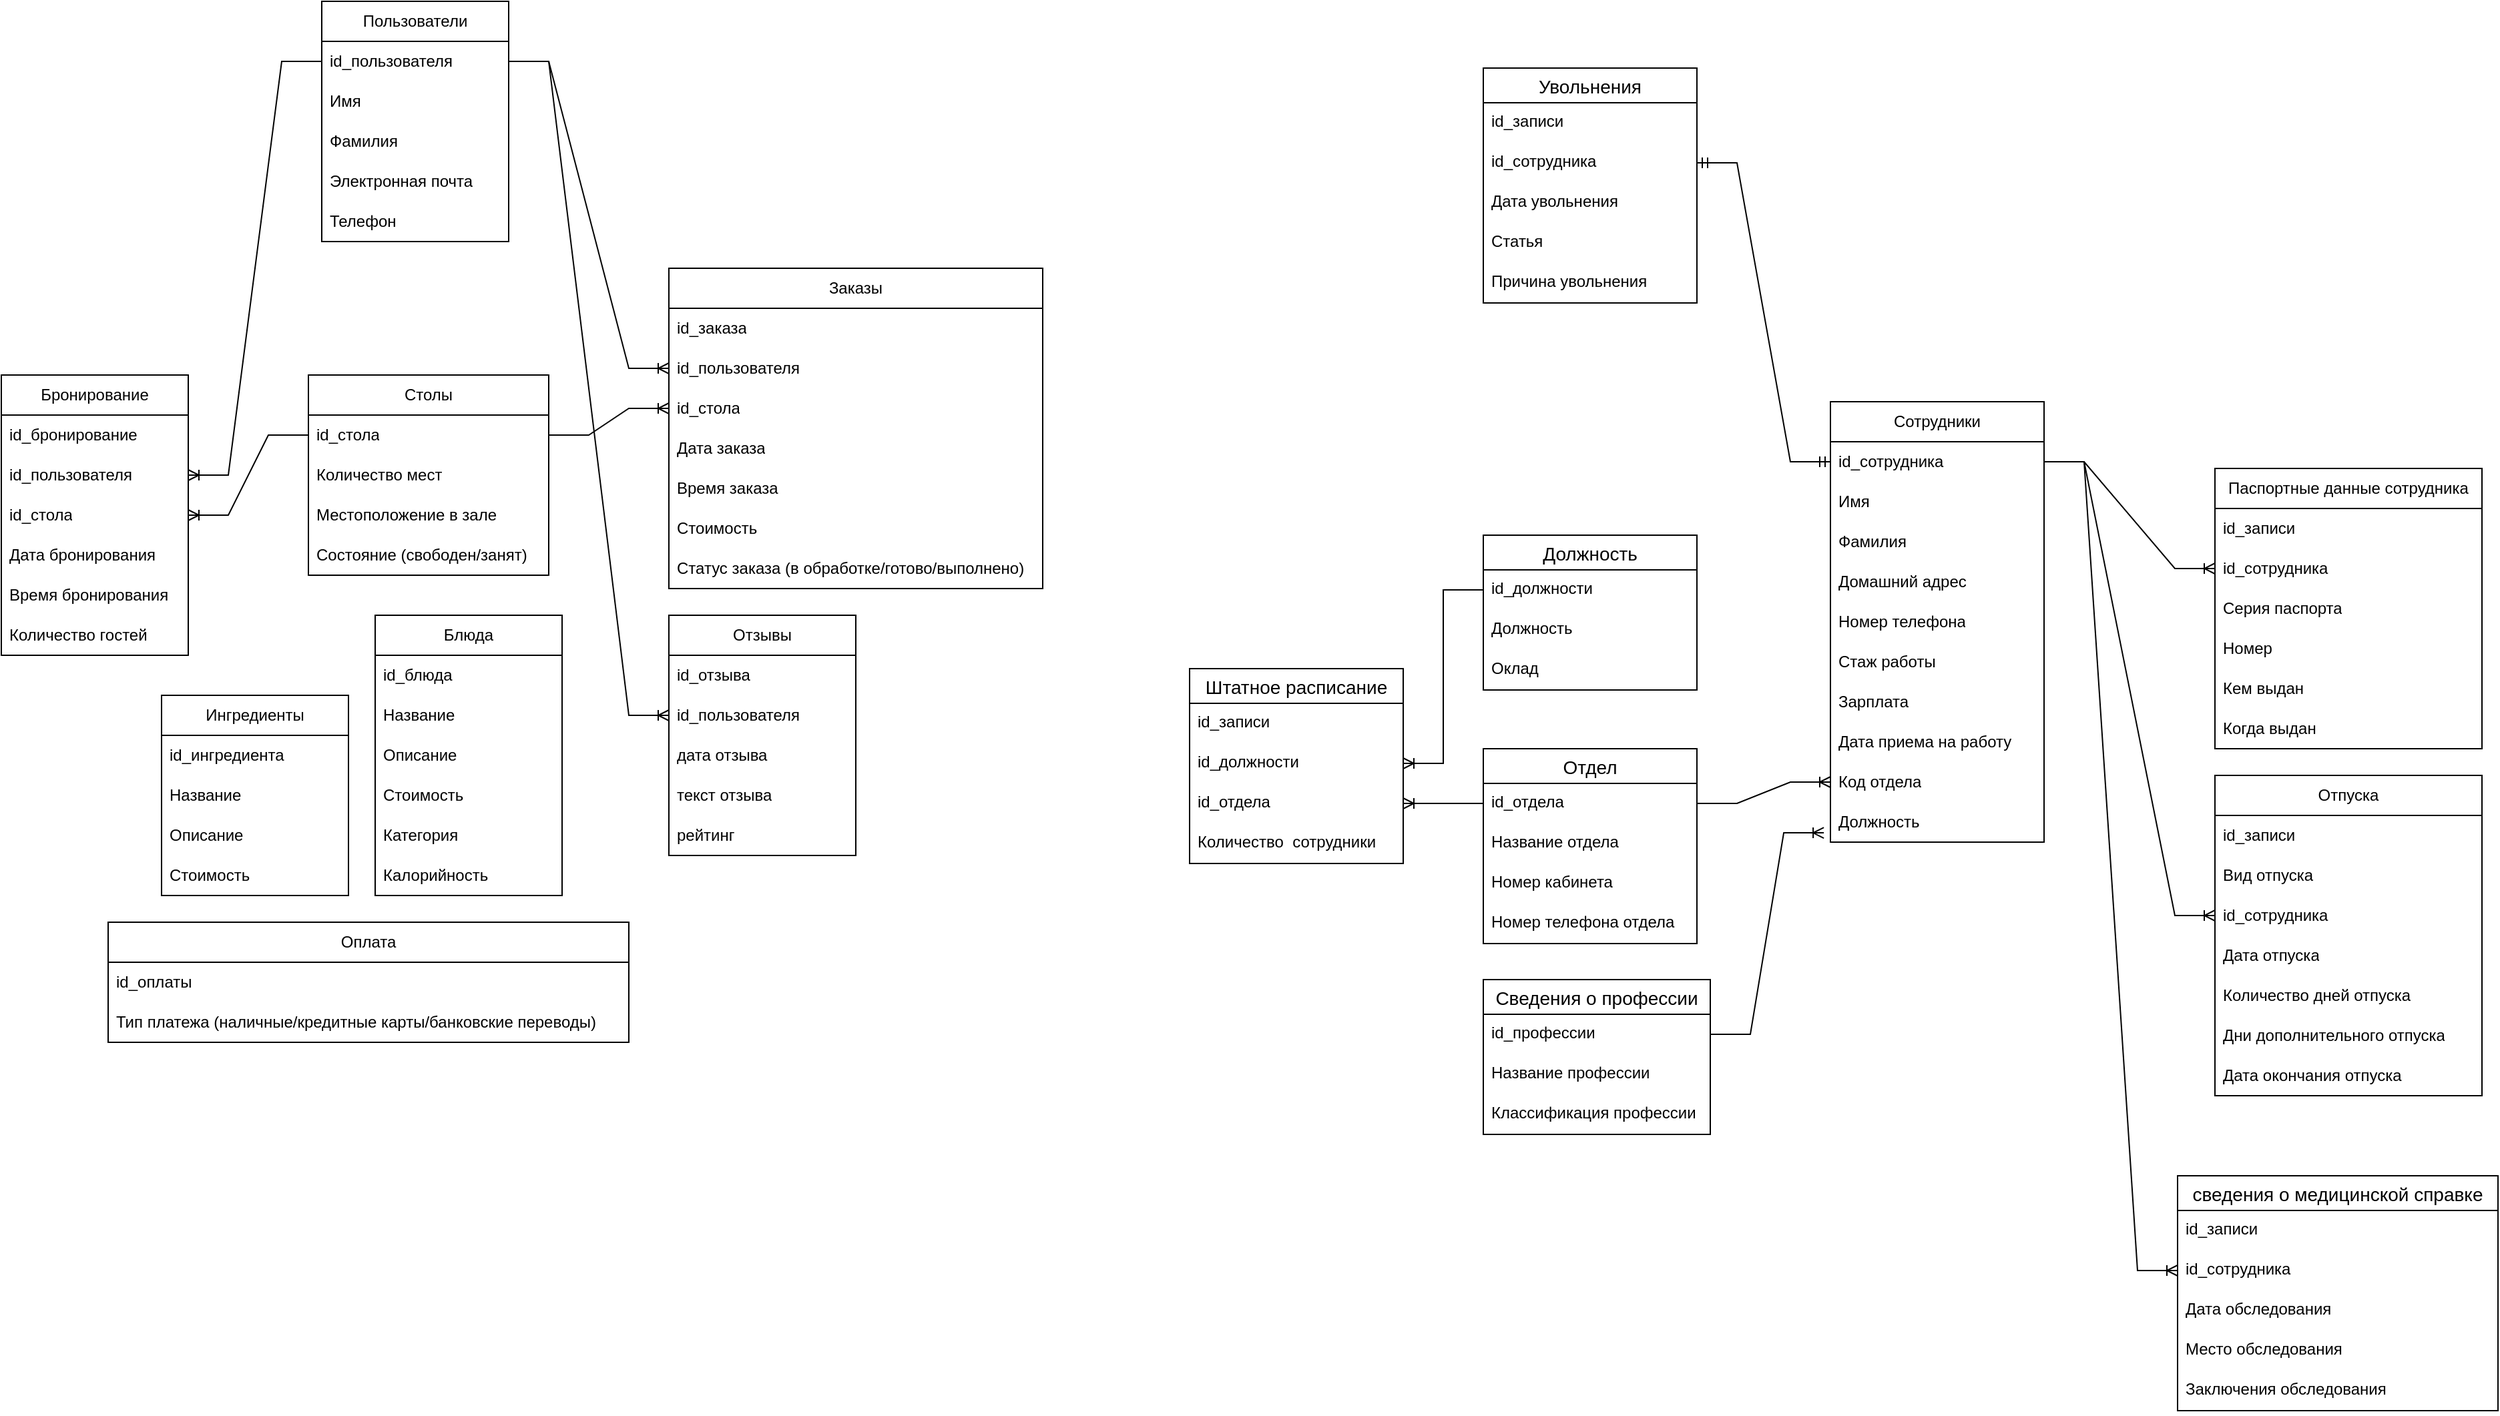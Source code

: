 <mxfile version="20.8.22" type="device"><diagram id="zOrpownJMCvWUJq4Avq1" name="Страница 1"><mxGraphModel dx="2468" dy="1592" grid="1" gridSize="10" guides="1" tooltips="1" connect="1" arrows="1" fold="1" page="0" pageScale="1" pageWidth="827" pageHeight="1169" background="none" math="0" shadow="0"><root><mxCell id="0"/><mxCell id="1" parent="0"/><mxCell id="pLrGL0xc58XiYbHa22ST-1" value="Пользователи" style="swimlane;fontStyle=0;childLayout=stackLayout;horizontal=1;startSize=30;horizontalStack=0;resizeParent=1;resizeParentMax=0;resizeLast=0;collapsible=1;marginBottom=0;whiteSpace=wrap;html=1;" parent="1" vertex="1"><mxGeometry x="660" y="310" width="140" height="180" as="geometry"/></mxCell><mxCell id="pLrGL0xc58XiYbHa22ST-2" value="id_пользователя" style="text;align=left;verticalAlign=middle;spacingLeft=4;spacingRight=4;overflow=hidden;points=[[0,0.5],[1,0.5]];portConstraint=eastwest;rotatable=0;whiteSpace=wrap;html=1;" parent="pLrGL0xc58XiYbHa22ST-1" vertex="1"><mxGeometry y="30" width="140" height="30" as="geometry"/></mxCell><mxCell id="pLrGL0xc58XiYbHa22ST-3" value="Имя" style="text;align=left;verticalAlign=middle;spacingLeft=4;spacingRight=4;overflow=hidden;points=[[0,0.5],[1,0.5]];portConstraint=eastwest;rotatable=0;whiteSpace=wrap;html=1;" parent="pLrGL0xc58XiYbHa22ST-1" vertex="1"><mxGeometry y="60" width="140" height="30" as="geometry"/></mxCell><mxCell id="pLrGL0xc58XiYbHa22ST-4" value="Фамилия" style="text;align=left;verticalAlign=middle;spacingLeft=4;spacingRight=4;overflow=hidden;points=[[0,0.5],[1,0.5]];portConstraint=eastwest;rotatable=0;whiteSpace=wrap;html=1;" parent="pLrGL0xc58XiYbHa22ST-1" vertex="1"><mxGeometry y="90" width="140" height="30" as="geometry"/></mxCell><mxCell id="pLrGL0xc58XiYbHa22ST-5" value="Электронная почта " style="text;align=left;verticalAlign=middle;spacingLeft=4;spacingRight=4;overflow=hidden;points=[[0,0.5],[1,0.5]];portConstraint=eastwest;rotatable=0;whiteSpace=wrap;html=1;" parent="pLrGL0xc58XiYbHa22ST-1" vertex="1"><mxGeometry y="120" width="140" height="30" as="geometry"/></mxCell><mxCell id="pLrGL0xc58XiYbHa22ST-6" value="Телефон" style="text;align=left;verticalAlign=middle;spacingLeft=4;spacingRight=4;overflow=hidden;points=[[0,0.5],[1,0.5]];portConstraint=eastwest;rotatable=0;whiteSpace=wrap;html=1;" parent="pLrGL0xc58XiYbHa22ST-1" vertex="1"><mxGeometry y="150" width="140" height="30" as="geometry"/></mxCell><mxCell id="pLrGL0xc58XiYbHa22ST-7" value="Сотрудники" style="swimlane;fontStyle=0;childLayout=stackLayout;horizontal=1;startSize=30;horizontalStack=0;resizeParent=1;resizeParentMax=0;resizeLast=0;collapsible=1;marginBottom=0;whiteSpace=wrap;html=1;" parent="1" vertex="1"><mxGeometry x="1790" y="610" width="160" height="330" as="geometry"/></mxCell><mxCell id="pLrGL0xc58XiYbHa22ST-8" value="id_сотрудника" style="text;align=left;verticalAlign=middle;spacingLeft=4;spacingRight=4;overflow=hidden;points=[[0,0.5],[1,0.5]];portConstraint=eastwest;rotatable=0;whiteSpace=wrap;html=1;" parent="pLrGL0xc58XiYbHa22ST-7" vertex="1"><mxGeometry y="30" width="160" height="30" as="geometry"/></mxCell><mxCell id="pLrGL0xc58XiYbHa22ST-9" value="Имя" style="text;align=left;verticalAlign=middle;spacingLeft=4;spacingRight=4;overflow=hidden;points=[[0,0.5],[1,0.5]];portConstraint=eastwest;rotatable=0;whiteSpace=wrap;html=1;" parent="pLrGL0xc58XiYbHa22ST-7" vertex="1"><mxGeometry y="60" width="160" height="30" as="geometry"/></mxCell><mxCell id="pLrGL0xc58XiYbHa22ST-10" value="Фамилия" style="text;align=left;verticalAlign=middle;spacingLeft=4;spacingRight=4;overflow=hidden;points=[[0,0.5],[1,0.5]];portConstraint=eastwest;rotatable=0;whiteSpace=wrap;html=1;" parent="pLrGL0xc58XiYbHa22ST-7" vertex="1"><mxGeometry y="90" width="160" height="30" as="geometry"/></mxCell><mxCell id="RIHEAV-FnA8URABhpawF-6" value="Домашний адрес" style="text;align=left;verticalAlign=middle;spacingLeft=4;spacingRight=4;overflow=hidden;points=[[0,0.5],[1,0.5]];portConstraint=eastwest;rotatable=0;whiteSpace=wrap;html=1;" vertex="1" parent="pLrGL0xc58XiYbHa22ST-7"><mxGeometry y="120" width="160" height="30" as="geometry"/></mxCell><mxCell id="RIHEAV-FnA8URABhpawF-7" value="Номер телефона" style="text;align=left;verticalAlign=middle;spacingLeft=4;spacingRight=4;overflow=hidden;points=[[0,0.5],[1,0.5]];portConstraint=eastwest;rotatable=0;whiteSpace=wrap;html=1;" vertex="1" parent="pLrGL0xc58XiYbHa22ST-7"><mxGeometry y="150" width="160" height="30" as="geometry"/></mxCell><mxCell id="RIHEAV-FnA8URABhpawF-8" value="Стаж работы" style="text;align=left;verticalAlign=middle;spacingLeft=4;spacingRight=4;overflow=hidden;points=[[0,0.5],[1,0.5]];portConstraint=eastwest;rotatable=0;whiteSpace=wrap;html=1;" vertex="1" parent="pLrGL0xc58XiYbHa22ST-7"><mxGeometry y="180" width="160" height="30" as="geometry"/></mxCell><mxCell id="pLrGL0xc58XiYbHa22ST-12" value="Зарплата" style="text;align=left;verticalAlign=middle;spacingLeft=4;spacingRight=4;overflow=hidden;points=[[0,0.5],[1,0.5]];portConstraint=eastwest;rotatable=0;whiteSpace=wrap;html=1;" parent="pLrGL0xc58XiYbHa22ST-7" vertex="1"><mxGeometry y="210" width="160" height="30" as="geometry"/></mxCell><mxCell id="pLrGL0xc58XiYbHa22ST-13" value="Дата приема на работу" style="text;align=left;verticalAlign=middle;spacingLeft=4;spacingRight=4;overflow=hidden;points=[[0,0.5],[1,0.5]];portConstraint=eastwest;rotatable=0;whiteSpace=wrap;html=1;" parent="pLrGL0xc58XiYbHa22ST-7" vertex="1"><mxGeometry y="240" width="160" height="30" as="geometry"/></mxCell><mxCell id="RIHEAV-FnA8URABhpawF-9" value="Код отдела" style="text;align=left;verticalAlign=middle;spacingLeft=4;spacingRight=4;overflow=hidden;points=[[0,0.5],[1,0.5]];portConstraint=eastwest;rotatable=0;whiteSpace=wrap;html=1;" vertex="1" parent="pLrGL0xc58XiYbHa22ST-7"><mxGeometry y="270" width="160" height="30" as="geometry"/></mxCell><mxCell id="pLrGL0xc58XiYbHa22ST-11" value="Должность" style="text;align=left;verticalAlign=middle;spacingLeft=4;spacingRight=4;overflow=hidden;points=[[0,0.5],[1,0.5]];portConstraint=eastwest;rotatable=0;whiteSpace=wrap;html=1;" parent="pLrGL0xc58XiYbHa22ST-7" vertex="1"><mxGeometry y="300" width="160" height="30" as="geometry"/></mxCell><mxCell id="pLrGL0xc58XiYbHa22ST-14" value="Столы" style="swimlane;fontStyle=0;childLayout=stackLayout;horizontal=1;startSize=30;horizontalStack=0;resizeParent=1;resizeParentMax=0;resizeLast=0;collapsible=1;marginBottom=0;whiteSpace=wrap;html=1;" parent="1" vertex="1"><mxGeometry x="650" y="590" width="180" height="150" as="geometry"/></mxCell><mxCell id="pLrGL0xc58XiYbHa22ST-15" value="id_стола" style="text;align=left;verticalAlign=middle;spacingLeft=4;spacingRight=4;overflow=hidden;points=[[0,0.5],[1,0.5]];portConstraint=eastwest;rotatable=0;whiteSpace=wrap;html=1;" parent="pLrGL0xc58XiYbHa22ST-14" vertex="1"><mxGeometry y="30" width="180" height="30" as="geometry"/></mxCell><mxCell id="pLrGL0xc58XiYbHa22ST-16" value="Количество мест" style="text;align=left;verticalAlign=middle;spacingLeft=4;spacingRight=4;overflow=hidden;points=[[0,0.5],[1,0.5]];portConstraint=eastwest;rotatable=0;whiteSpace=wrap;html=1;" parent="pLrGL0xc58XiYbHa22ST-14" vertex="1"><mxGeometry y="60" width="180" height="30" as="geometry"/></mxCell><mxCell id="pLrGL0xc58XiYbHa22ST-17" value="Местоположение в зале" style="text;align=left;verticalAlign=middle;spacingLeft=4;spacingRight=4;overflow=hidden;points=[[0,0.5],[1,0.5]];portConstraint=eastwest;rotatable=0;whiteSpace=wrap;html=1;" parent="pLrGL0xc58XiYbHa22ST-14" vertex="1"><mxGeometry y="90" width="180" height="30" as="geometry"/></mxCell><mxCell id="pLrGL0xc58XiYbHa22ST-18" value="Состояние (свободен/занят)" style="text;align=left;verticalAlign=middle;spacingLeft=4;spacingRight=4;overflow=hidden;points=[[0,0.5],[1,0.5]];portConstraint=eastwest;rotatable=0;whiteSpace=wrap;html=1;" parent="pLrGL0xc58XiYbHa22ST-14" vertex="1"><mxGeometry y="120" width="180" height="30" as="geometry"/></mxCell><mxCell id="pLrGL0xc58XiYbHa22ST-19" value="Заказы" style="swimlane;fontStyle=0;childLayout=stackLayout;horizontal=1;startSize=30;horizontalStack=0;resizeParent=1;resizeParentMax=0;resizeLast=0;collapsible=1;marginBottom=0;whiteSpace=wrap;html=1;" parent="1" vertex="1"><mxGeometry x="920" y="510" width="280" height="240" as="geometry"/></mxCell><mxCell id="pLrGL0xc58XiYbHa22ST-20" value="id_заказа" style="text;align=left;verticalAlign=middle;spacingLeft=4;spacingRight=4;overflow=hidden;points=[[0,0.5],[1,0.5]];portConstraint=eastwest;rotatable=0;whiteSpace=wrap;html=1;" parent="pLrGL0xc58XiYbHa22ST-19" vertex="1"><mxGeometry y="30" width="280" height="30" as="geometry"/></mxCell><mxCell id="pLrGL0xc58XiYbHa22ST-21" value="id_пользователя" style="text;align=left;verticalAlign=middle;spacingLeft=4;spacingRight=4;overflow=hidden;points=[[0,0.5],[1,0.5]];portConstraint=eastwest;rotatable=0;whiteSpace=wrap;html=1;" parent="pLrGL0xc58XiYbHa22ST-19" vertex="1"><mxGeometry y="60" width="280" height="30" as="geometry"/></mxCell><mxCell id="pLrGL0xc58XiYbHa22ST-22" value="id_стола" style="text;align=left;verticalAlign=middle;spacingLeft=4;spacingRight=4;overflow=hidden;points=[[0,0.5],[1,0.5]];portConstraint=eastwest;rotatable=0;whiteSpace=wrap;html=1;" parent="pLrGL0xc58XiYbHa22ST-19" vertex="1"><mxGeometry y="90" width="280" height="30" as="geometry"/></mxCell><mxCell id="pLrGL0xc58XiYbHa22ST-23" value="Дата заказа" style="text;align=left;verticalAlign=middle;spacingLeft=4;spacingRight=4;overflow=hidden;points=[[0,0.5],[1,0.5]];portConstraint=eastwest;rotatable=0;whiteSpace=wrap;html=1;" parent="pLrGL0xc58XiYbHa22ST-19" vertex="1"><mxGeometry y="120" width="280" height="30" as="geometry"/></mxCell><mxCell id="pLrGL0xc58XiYbHa22ST-24" value="Время заказа" style="text;align=left;verticalAlign=middle;spacingLeft=4;spacingRight=4;overflow=hidden;points=[[0,0.5],[1,0.5]];portConstraint=eastwest;rotatable=0;whiteSpace=wrap;html=1;" parent="pLrGL0xc58XiYbHa22ST-19" vertex="1"><mxGeometry y="150" width="280" height="30" as="geometry"/></mxCell><mxCell id="pLrGL0xc58XiYbHa22ST-25" value="Стоимость" style="text;align=left;verticalAlign=middle;spacingLeft=4;spacingRight=4;overflow=hidden;points=[[0,0.5],[1,0.5]];portConstraint=eastwest;rotatable=0;whiteSpace=wrap;html=1;" parent="pLrGL0xc58XiYbHa22ST-19" vertex="1"><mxGeometry y="180" width="280" height="30" as="geometry"/></mxCell><mxCell id="pLrGL0xc58XiYbHa22ST-26" value="Статус заказа (в обработке/готово/выполнено)" style="text;align=left;verticalAlign=middle;spacingLeft=4;spacingRight=4;overflow=hidden;points=[[0,0.5],[1,0.5]];portConstraint=eastwest;rotatable=0;whiteSpace=wrap;html=1;" parent="pLrGL0xc58XiYbHa22ST-19" vertex="1"><mxGeometry y="210" width="280" height="30" as="geometry"/></mxCell><mxCell id="pLrGL0xc58XiYbHa22ST-27" value="Блюда" style="swimlane;fontStyle=0;childLayout=stackLayout;horizontal=1;startSize=30;horizontalStack=0;resizeParent=1;resizeParentMax=0;resizeLast=0;collapsible=1;marginBottom=0;whiteSpace=wrap;html=1;" parent="1" vertex="1"><mxGeometry x="700" y="770" width="140" height="210" as="geometry"/></mxCell><mxCell id="pLrGL0xc58XiYbHa22ST-28" value="id_блюда" style="text;align=left;verticalAlign=middle;spacingLeft=4;spacingRight=4;overflow=hidden;points=[[0,0.5],[1,0.5]];portConstraint=eastwest;rotatable=0;whiteSpace=wrap;html=1;" parent="pLrGL0xc58XiYbHa22ST-27" vertex="1"><mxGeometry y="30" width="140" height="30" as="geometry"/></mxCell><mxCell id="pLrGL0xc58XiYbHa22ST-29" value="Название" style="text;align=left;verticalAlign=middle;spacingLeft=4;spacingRight=4;overflow=hidden;points=[[0,0.5],[1,0.5]];portConstraint=eastwest;rotatable=0;whiteSpace=wrap;html=1;" parent="pLrGL0xc58XiYbHa22ST-27" vertex="1"><mxGeometry y="60" width="140" height="30" as="geometry"/></mxCell><mxCell id="pLrGL0xc58XiYbHa22ST-30" value="Описание" style="text;align=left;verticalAlign=middle;spacingLeft=4;spacingRight=4;overflow=hidden;points=[[0,0.5],[1,0.5]];portConstraint=eastwest;rotatable=0;whiteSpace=wrap;html=1;" parent="pLrGL0xc58XiYbHa22ST-27" vertex="1"><mxGeometry y="90" width="140" height="30" as="geometry"/></mxCell><mxCell id="pLrGL0xc58XiYbHa22ST-31" value="Стоимость" style="text;align=left;verticalAlign=middle;spacingLeft=4;spacingRight=4;overflow=hidden;points=[[0,0.5],[1,0.5]];portConstraint=eastwest;rotatable=0;whiteSpace=wrap;html=1;" parent="pLrGL0xc58XiYbHa22ST-27" vertex="1"><mxGeometry y="120" width="140" height="30" as="geometry"/></mxCell><mxCell id="pLrGL0xc58XiYbHa22ST-32" value="Категория" style="text;align=left;verticalAlign=middle;spacingLeft=4;spacingRight=4;overflow=hidden;points=[[0,0.5],[1,0.5]];portConstraint=eastwest;rotatable=0;whiteSpace=wrap;html=1;" parent="pLrGL0xc58XiYbHa22ST-27" vertex="1"><mxGeometry y="150" width="140" height="30" as="geometry"/></mxCell><mxCell id="pLrGL0xc58XiYbHa22ST-33" value="Калорийность" style="text;align=left;verticalAlign=middle;spacingLeft=4;spacingRight=4;overflow=hidden;points=[[0,0.5],[1,0.5]];portConstraint=eastwest;rotatable=0;whiteSpace=wrap;html=1;" parent="pLrGL0xc58XiYbHa22ST-27" vertex="1"><mxGeometry y="180" width="140" height="30" as="geometry"/></mxCell><mxCell id="pLrGL0xc58XiYbHa22ST-34" value="Ингредиенты" style="swimlane;fontStyle=0;childLayout=stackLayout;horizontal=1;startSize=30;horizontalStack=0;resizeParent=1;resizeParentMax=0;resizeLast=0;collapsible=1;marginBottom=0;whiteSpace=wrap;html=1;" parent="1" vertex="1"><mxGeometry x="540" y="830" width="140" height="150" as="geometry"/></mxCell><mxCell id="pLrGL0xc58XiYbHa22ST-35" value="id_ингредиента" style="text;align=left;verticalAlign=middle;spacingLeft=4;spacingRight=4;overflow=hidden;points=[[0,0.5],[1,0.5]];portConstraint=eastwest;rotatable=0;whiteSpace=wrap;html=1;" parent="pLrGL0xc58XiYbHa22ST-34" vertex="1"><mxGeometry y="30" width="140" height="30" as="geometry"/></mxCell><mxCell id="pLrGL0xc58XiYbHa22ST-36" value="Название" style="text;align=left;verticalAlign=middle;spacingLeft=4;spacingRight=4;overflow=hidden;points=[[0,0.5],[1,0.5]];portConstraint=eastwest;rotatable=0;whiteSpace=wrap;html=1;" parent="pLrGL0xc58XiYbHa22ST-34" vertex="1"><mxGeometry y="60" width="140" height="30" as="geometry"/></mxCell><mxCell id="pLrGL0xc58XiYbHa22ST-37" value="Описание" style="text;align=left;verticalAlign=middle;spacingLeft=4;spacingRight=4;overflow=hidden;points=[[0,0.5],[1,0.5]];portConstraint=eastwest;rotatable=0;whiteSpace=wrap;html=1;" parent="pLrGL0xc58XiYbHa22ST-34" vertex="1"><mxGeometry y="90" width="140" height="30" as="geometry"/></mxCell><mxCell id="pLrGL0xc58XiYbHa22ST-38" value="Стоимость" style="text;align=left;verticalAlign=middle;spacingLeft=4;spacingRight=4;overflow=hidden;points=[[0,0.5],[1,0.5]];portConstraint=eastwest;rotatable=0;whiteSpace=wrap;html=1;" parent="pLrGL0xc58XiYbHa22ST-34" vertex="1"><mxGeometry y="120" width="140" height="30" as="geometry"/></mxCell><mxCell id="pLrGL0xc58XiYbHa22ST-39" value="Оплата" style="swimlane;fontStyle=0;childLayout=stackLayout;horizontal=1;startSize=30;horizontalStack=0;resizeParent=1;resizeParentMax=0;resizeLast=0;collapsible=1;marginBottom=0;whiteSpace=wrap;html=1;" parent="1" vertex="1"><mxGeometry x="500" y="1000" width="390" height="90" as="geometry"><mxRectangle x="-50" y="930" width="80" height="30" as="alternateBounds"/></mxGeometry></mxCell><mxCell id="pLrGL0xc58XiYbHa22ST-40" value="id_оплаты" style="text;align=left;verticalAlign=middle;spacingLeft=4;spacingRight=4;overflow=hidden;points=[[0,0.5],[1,0.5]];portConstraint=eastwest;rotatable=0;whiteSpace=wrap;html=1;" parent="pLrGL0xc58XiYbHa22ST-39" vertex="1"><mxGeometry y="30" width="390" height="30" as="geometry"/></mxCell><mxCell id="pLrGL0xc58XiYbHa22ST-41" value="Тип платежа (наличные/кредитные карты/банковские переводы)" style="text;align=left;verticalAlign=middle;spacingLeft=4;spacingRight=4;overflow=hidden;points=[[0,0.5],[1,0.5]];portConstraint=eastwest;rotatable=0;whiteSpace=wrap;html=1;" parent="pLrGL0xc58XiYbHa22ST-39" vertex="1"><mxGeometry y="60" width="390" height="30" as="geometry"/></mxCell><mxCell id="pLrGL0xc58XiYbHa22ST-42" value="Отзывы" style="swimlane;fontStyle=0;childLayout=stackLayout;horizontal=1;startSize=30;horizontalStack=0;resizeParent=1;resizeParentMax=0;resizeLast=0;collapsible=1;marginBottom=0;whiteSpace=wrap;html=1;" parent="1" vertex="1"><mxGeometry x="920" y="770" width="140" height="180" as="geometry"/></mxCell><mxCell id="pLrGL0xc58XiYbHa22ST-43" value="id_отзыва" style="text;align=left;verticalAlign=middle;spacingLeft=4;spacingRight=4;overflow=hidden;points=[[0,0.5],[1,0.5]];portConstraint=eastwest;rotatable=0;whiteSpace=wrap;html=1;" parent="pLrGL0xc58XiYbHa22ST-42" vertex="1"><mxGeometry y="30" width="140" height="30" as="geometry"/></mxCell><mxCell id="pLrGL0xc58XiYbHa22ST-44" value="id_пользователя" style="text;align=left;verticalAlign=middle;spacingLeft=4;spacingRight=4;overflow=hidden;points=[[0,0.5],[1,0.5]];portConstraint=eastwest;rotatable=0;whiteSpace=wrap;html=1;" parent="pLrGL0xc58XiYbHa22ST-42" vertex="1"><mxGeometry y="60" width="140" height="30" as="geometry"/></mxCell><mxCell id="pLrGL0xc58XiYbHa22ST-45" value="дата отзыва" style="text;align=left;verticalAlign=middle;spacingLeft=4;spacingRight=4;overflow=hidden;points=[[0,0.5],[1,0.5]];portConstraint=eastwest;rotatable=0;whiteSpace=wrap;html=1;" parent="pLrGL0xc58XiYbHa22ST-42" vertex="1"><mxGeometry y="90" width="140" height="30" as="geometry"/></mxCell><mxCell id="pLrGL0xc58XiYbHa22ST-46" value="текст отзыва" style="text;align=left;verticalAlign=middle;spacingLeft=4;spacingRight=4;overflow=hidden;points=[[0,0.5],[1,0.5]];portConstraint=eastwest;rotatable=0;whiteSpace=wrap;html=1;" parent="pLrGL0xc58XiYbHa22ST-42" vertex="1"><mxGeometry y="120" width="140" height="30" as="geometry"/></mxCell><mxCell id="pLrGL0xc58XiYbHa22ST-47" value="рейтинг" style="text;align=left;verticalAlign=middle;spacingLeft=4;spacingRight=4;overflow=hidden;points=[[0,0.5],[1,0.5]];portConstraint=eastwest;rotatable=0;whiteSpace=wrap;html=1;" parent="pLrGL0xc58XiYbHa22ST-42" vertex="1"><mxGeometry y="150" width="140" height="30" as="geometry"/></mxCell><mxCell id="pLrGL0xc58XiYbHa22ST-48" value="Бронирование" style="swimlane;fontStyle=0;childLayout=stackLayout;horizontal=1;startSize=30;horizontalStack=0;resizeParent=1;resizeParentMax=0;resizeLast=0;collapsible=1;marginBottom=0;whiteSpace=wrap;html=1;" parent="1" vertex="1"><mxGeometry x="420" y="590" width="140" height="210" as="geometry"/></mxCell><mxCell id="pLrGL0xc58XiYbHa22ST-49" value="id_бронирование" style="text;align=left;verticalAlign=middle;spacingLeft=4;spacingRight=4;overflow=hidden;points=[[0,0.5],[1,0.5]];portConstraint=eastwest;rotatable=0;whiteSpace=wrap;html=1;" parent="pLrGL0xc58XiYbHa22ST-48" vertex="1"><mxGeometry y="30" width="140" height="30" as="geometry"/></mxCell><mxCell id="pLrGL0xc58XiYbHa22ST-50" value="id_пользователя" style="text;align=left;verticalAlign=middle;spacingLeft=4;spacingRight=4;overflow=hidden;points=[[0,0.5],[1,0.5]];portConstraint=eastwest;rotatable=0;whiteSpace=wrap;html=1;" parent="pLrGL0xc58XiYbHa22ST-48" vertex="1"><mxGeometry y="60" width="140" height="30" as="geometry"/></mxCell><mxCell id="pLrGL0xc58XiYbHa22ST-51" value="id_стола" style="text;align=left;verticalAlign=middle;spacingLeft=4;spacingRight=4;overflow=hidden;points=[[0,0.5],[1,0.5]];portConstraint=eastwest;rotatable=0;whiteSpace=wrap;html=1;" parent="pLrGL0xc58XiYbHa22ST-48" vertex="1"><mxGeometry y="90" width="140" height="30" as="geometry"/></mxCell><mxCell id="pLrGL0xc58XiYbHa22ST-52" value="Дата бронирования" style="text;align=left;verticalAlign=middle;spacingLeft=4;spacingRight=4;overflow=hidden;points=[[0,0.5],[1,0.5]];portConstraint=eastwest;rotatable=0;whiteSpace=wrap;html=1;" parent="pLrGL0xc58XiYbHa22ST-48" vertex="1"><mxGeometry y="120" width="140" height="30" as="geometry"/></mxCell><mxCell id="pLrGL0xc58XiYbHa22ST-53" value="Время бронирования" style="text;align=left;verticalAlign=middle;spacingLeft=4;spacingRight=4;overflow=hidden;points=[[0,0.5],[1,0.5]];portConstraint=eastwest;rotatable=0;whiteSpace=wrap;html=1;" parent="pLrGL0xc58XiYbHa22ST-48" vertex="1"><mxGeometry y="150" width="140" height="30" as="geometry"/></mxCell><mxCell id="pLrGL0xc58XiYbHa22ST-54" value="Количество гостей" style="text;align=left;verticalAlign=middle;spacingLeft=4;spacingRight=4;overflow=hidden;points=[[0,0.5],[1,0.5]];portConstraint=eastwest;rotatable=0;whiteSpace=wrap;html=1;" parent="pLrGL0xc58XiYbHa22ST-48" vertex="1"><mxGeometry y="180" width="140" height="30" as="geometry"/></mxCell><mxCell id="pLrGL0xc58XiYbHa22ST-55" value="" style="edgeStyle=entityRelationEdgeStyle;fontSize=12;html=1;endArrow=ERoneToMany;rounded=0;exitX=1;exitY=0.5;exitDx=0;exitDy=0;entryX=0;entryY=0.5;entryDx=0;entryDy=0;" parent="1" source="pLrGL0xc58XiYbHa22ST-2" target="pLrGL0xc58XiYbHa22ST-21" edge="1"><mxGeometry width="100" height="100" relative="1" as="geometry"><mxPoint x="660" y="710" as="sourcePoint"/><mxPoint x="770" y="690" as="targetPoint"/></mxGeometry></mxCell><mxCell id="pLrGL0xc58XiYbHa22ST-56" value="" style="edgeStyle=entityRelationEdgeStyle;fontSize=12;html=1;endArrow=ERoneToMany;rounded=0;exitX=1;exitY=0.5;exitDx=0;exitDy=0;entryX=0;entryY=0.5;entryDx=0;entryDy=0;" parent="1" source="pLrGL0xc58XiYbHa22ST-15" target="pLrGL0xc58XiYbHa22ST-22" edge="1"><mxGeometry width="100" height="100" relative="1" as="geometry"><mxPoint x="740" y="750" as="sourcePoint"/><mxPoint x="1260" y="670" as="targetPoint"/></mxGeometry></mxCell><mxCell id="pLrGL0xc58XiYbHa22ST-57" value="" style="edgeStyle=entityRelationEdgeStyle;fontSize=12;html=1;endArrow=ERoneToMany;rounded=0;exitX=1;exitY=0.5;exitDx=0;exitDy=0;entryX=0;entryY=0.5;entryDx=0;entryDy=0;" parent="1" source="pLrGL0xc58XiYbHa22ST-2" target="pLrGL0xc58XiYbHa22ST-44" edge="1"><mxGeometry width="100" height="100" relative="1" as="geometry"><mxPoint x="740" y="740" as="sourcePoint"/><mxPoint x="840" y="640" as="targetPoint"/></mxGeometry></mxCell><mxCell id="pLrGL0xc58XiYbHa22ST-58" value="" style="edgeStyle=entityRelationEdgeStyle;fontSize=12;html=1;endArrow=ERoneToMany;rounded=0;exitX=0;exitY=0.5;exitDx=0;exitDy=0;entryX=1;entryY=0.5;entryDx=0;entryDy=0;" parent="1" source="pLrGL0xc58XiYbHa22ST-2" target="pLrGL0xc58XiYbHa22ST-50" edge="1"><mxGeometry width="100" height="100" relative="1" as="geometry"><mxPoint x="450" y="610" as="sourcePoint"/><mxPoint x="550" y="510" as="targetPoint"/></mxGeometry></mxCell><mxCell id="pLrGL0xc58XiYbHa22ST-59" value="" style="edgeStyle=entityRelationEdgeStyle;fontSize=12;html=1;endArrow=ERoneToMany;rounded=0;exitX=0;exitY=0.5;exitDx=0;exitDy=0;entryX=1;entryY=0.5;entryDx=0;entryDy=0;" parent="1" source="pLrGL0xc58XiYbHa22ST-15" target="pLrGL0xc58XiYbHa22ST-51" edge="1"><mxGeometry width="100" height="100" relative="1" as="geometry"><mxPoint x="630" y="880" as="sourcePoint"/><mxPoint x="730" y="780" as="targetPoint"/></mxGeometry></mxCell><mxCell id="RIHEAV-FnA8URABhpawF-10" value="Паспортные данные сотрудника" style="swimlane;fontStyle=0;childLayout=stackLayout;horizontal=1;startSize=30;horizontalStack=0;resizeParent=1;resizeParentMax=0;resizeLast=0;collapsible=1;marginBottom=0;whiteSpace=wrap;html=1;" vertex="1" parent="1"><mxGeometry x="2078" y="660" width="200" height="210" as="geometry"/></mxCell><mxCell id="RIHEAV-FnA8URABhpawF-11" value="id_записи" style="text;strokeColor=none;fillColor=none;align=left;verticalAlign=middle;spacingLeft=4;spacingRight=4;overflow=hidden;points=[[0,0.5],[1,0.5]];portConstraint=eastwest;rotatable=0;whiteSpace=wrap;html=1;" vertex="1" parent="RIHEAV-FnA8URABhpawF-10"><mxGeometry y="30" width="200" height="30" as="geometry"/></mxCell><mxCell id="RIHEAV-FnA8URABhpawF-12" value="id_сотрудника" style="text;strokeColor=none;fillColor=none;align=left;verticalAlign=middle;spacingLeft=4;spacingRight=4;overflow=hidden;points=[[0,0.5],[1,0.5]];portConstraint=eastwest;rotatable=0;whiteSpace=wrap;html=1;" vertex="1" parent="RIHEAV-FnA8URABhpawF-10"><mxGeometry y="60" width="200" height="30" as="geometry"/></mxCell><mxCell id="RIHEAV-FnA8URABhpawF-13" value="Серия паспорта" style="text;strokeColor=none;fillColor=none;align=left;verticalAlign=middle;spacingLeft=4;spacingRight=4;overflow=hidden;points=[[0,0.5],[1,0.5]];portConstraint=eastwest;rotatable=0;whiteSpace=wrap;html=1;" vertex="1" parent="RIHEAV-FnA8URABhpawF-10"><mxGeometry y="90" width="200" height="30" as="geometry"/></mxCell><mxCell id="RIHEAV-FnA8URABhpawF-14" value="Номер" style="text;strokeColor=none;fillColor=none;align=left;verticalAlign=middle;spacingLeft=4;spacingRight=4;overflow=hidden;points=[[0,0.5],[1,0.5]];portConstraint=eastwest;rotatable=0;whiteSpace=wrap;html=1;" vertex="1" parent="RIHEAV-FnA8URABhpawF-10"><mxGeometry y="120" width="200" height="30" as="geometry"/></mxCell><mxCell id="RIHEAV-FnA8URABhpawF-15" value="Кем выдан" style="text;strokeColor=none;fillColor=none;align=left;verticalAlign=middle;spacingLeft=4;spacingRight=4;overflow=hidden;points=[[0,0.5],[1,0.5]];portConstraint=eastwest;rotatable=0;whiteSpace=wrap;html=1;" vertex="1" parent="RIHEAV-FnA8URABhpawF-10"><mxGeometry y="150" width="200" height="30" as="geometry"/></mxCell><mxCell id="RIHEAV-FnA8URABhpawF-16" value="Когда выдан" style="text;strokeColor=none;fillColor=none;align=left;verticalAlign=middle;spacingLeft=4;spacingRight=4;overflow=hidden;points=[[0,0.5],[1,0.5]];portConstraint=eastwest;rotatable=0;whiteSpace=wrap;html=1;" vertex="1" parent="RIHEAV-FnA8URABhpawF-10"><mxGeometry y="180" width="200" height="30" as="geometry"/></mxCell><mxCell id="RIHEAV-FnA8URABhpawF-17" value="" style="edgeStyle=entityRelationEdgeStyle;fontSize=12;html=1;endArrow=ERoneToMany;rounded=0;exitX=1;exitY=0.5;exitDx=0;exitDy=0;entryX=0;entryY=0.5;entryDx=0;entryDy=0;" edge="1" parent="1" source="pLrGL0xc58XiYbHa22ST-8" target="RIHEAV-FnA8URABhpawF-12"><mxGeometry width="100" height="100" relative="1" as="geometry"><mxPoint x="1520" y="1040" as="sourcePoint"/><mxPoint x="1620" y="940" as="targetPoint"/></mxGeometry></mxCell><mxCell id="RIHEAV-FnA8URABhpawF-18" value="Отпуска" style="swimlane;fontStyle=0;childLayout=stackLayout;horizontal=1;startSize=30;horizontalStack=0;resizeParent=1;resizeParentMax=0;resizeLast=0;collapsible=1;marginBottom=0;whiteSpace=wrap;html=1;" vertex="1" parent="1"><mxGeometry x="2078" y="890" width="200" height="240" as="geometry"/></mxCell><mxCell id="RIHEAV-FnA8URABhpawF-19" value="id_записи" style="text;strokeColor=none;fillColor=none;align=left;verticalAlign=middle;spacingLeft=4;spacingRight=4;overflow=hidden;points=[[0,0.5],[1,0.5]];portConstraint=eastwest;rotatable=0;whiteSpace=wrap;html=1;" vertex="1" parent="RIHEAV-FnA8URABhpawF-18"><mxGeometry y="30" width="200" height="30" as="geometry"/></mxCell><mxCell id="RIHEAV-FnA8URABhpawF-20" value="Вид отпуска" style="text;strokeColor=none;fillColor=none;align=left;verticalAlign=middle;spacingLeft=4;spacingRight=4;overflow=hidden;points=[[0,0.5],[1,0.5]];portConstraint=eastwest;rotatable=0;whiteSpace=wrap;html=1;" vertex="1" parent="RIHEAV-FnA8URABhpawF-18"><mxGeometry y="60" width="200" height="30" as="geometry"/></mxCell><mxCell id="RIHEAV-FnA8URABhpawF-21" value="id_сотрудника" style="text;strokeColor=none;fillColor=none;align=left;verticalAlign=middle;spacingLeft=4;spacingRight=4;overflow=hidden;points=[[0,0.5],[1,0.5]];portConstraint=eastwest;rotatable=0;whiteSpace=wrap;html=1;" vertex="1" parent="RIHEAV-FnA8URABhpawF-18"><mxGeometry y="90" width="200" height="30" as="geometry"/></mxCell><mxCell id="RIHEAV-FnA8URABhpawF-22" value="Дата отпуска" style="text;strokeColor=none;fillColor=none;align=left;verticalAlign=middle;spacingLeft=4;spacingRight=4;overflow=hidden;points=[[0,0.5],[1,0.5]];portConstraint=eastwest;rotatable=0;whiteSpace=wrap;html=1;" vertex="1" parent="RIHEAV-FnA8URABhpawF-18"><mxGeometry y="120" width="200" height="30" as="geometry"/></mxCell><mxCell id="RIHEAV-FnA8URABhpawF-23" value="Количество дней отпуска" style="text;strokeColor=none;fillColor=none;align=left;verticalAlign=middle;spacingLeft=4;spacingRight=4;overflow=hidden;points=[[0,0.5],[1,0.5]];portConstraint=eastwest;rotatable=0;whiteSpace=wrap;html=1;" vertex="1" parent="RIHEAV-FnA8URABhpawF-18"><mxGeometry y="150" width="200" height="30" as="geometry"/></mxCell><mxCell id="RIHEAV-FnA8URABhpawF-24" value="Дни дополнительного отпуска" style="text;strokeColor=none;fillColor=none;align=left;verticalAlign=middle;spacingLeft=4;spacingRight=4;overflow=hidden;points=[[0,0.5],[1,0.5]];portConstraint=eastwest;rotatable=0;whiteSpace=wrap;html=1;" vertex="1" parent="RIHEAV-FnA8URABhpawF-18"><mxGeometry y="180" width="200" height="30" as="geometry"/></mxCell><mxCell id="RIHEAV-FnA8URABhpawF-25" value="Дата окончания отпуска" style="text;strokeColor=none;fillColor=none;align=left;verticalAlign=middle;spacingLeft=4;spacingRight=4;overflow=hidden;points=[[0,0.5],[1,0.5]];portConstraint=eastwest;rotatable=0;whiteSpace=wrap;html=1;" vertex="1" parent="RIHEAV-FnA8URABhpawF-18"><mxGeometry y="210" width="200" height="30" as="geometry"/></mxCell><mxCell id="RIHEAV-FnA8URABhpawF-27" value="" style="edgeStyle=entityRelationEdgeStyle;fontSize=12;html=1;endArrow=ERoneToMany;rounded=0;exitX=1;exitY=0.5;exitDx=0;exitDy=0;entryX=0;entryY=0.5;entryDx=0;entryDy=0;" edge="1" parent="1" source="pLrGL0xc58XiYbHa22ST-8" target="RIHEAV-FnA8URABhpawF-21"><mxGeometry width="100" height="100" relative="1" as="geometry"><mxPoint x="1380" y="1100" as="sourcePoint"/><mxPoint x="1480" y="1000" as="targetPoint"/></mxGeometry></mxCell><mxCell id="RIHEAV-FnA8URABhpawF-28" value="Отдел" style="swimlane;fontStyle=0;childLayout=stackLayout;horizontal=1;startSize=26;horizontalStack=0;resizeParent=1;resizeParentMax=0;resizeLast=0;collapsible=1;marginBottom=0;align=center;fontSize=14;" vertex="1" parent="1"><mxGeometry x="1530" y="870" width="160" height="146" as="geometry"/></mxCell><mxCell id="RIHEAV-FnA8URABhpawF-29" value="id_отдела" style="text;strokeColor=none;fillColor=none;spacingLeft=4;spacingRight=4;overflow=hidden;rotatable=0;points=[[0,0.5],[1,0.5]];portConstraint=eastwest;fontSize=12;" vertex="1" parent="RIHEAV-FnA8URABhpawF-28"><mxGeometry y="26" width="160" height="30" as="geometry"/></mxCell><mxCell id="RIHEAV-FnA8URABhpawF-30" value="Название отдела" style="text;strokeColor=none;fillColor=none;spacingLeft=4;spacingRight=4;overflow=hidden;rotatable=0;points=[[0,0.5],[1,0.5]];portConstraint=eastwest;fontSize=12;" vertex="1" parent="RIHEAV-FnA8URABhpawF-28"><mxGeometry y="56" width="160" height="30" as="geometry"/></mxCell><mxCell id="RIHEAV-FnA8URABhpawF-31" value="Номер кабинета" style="text;strokeColor=none;fillColor=none;spacingLeft=4;spacingRight=4;overflow=hidden;rotatable=0;points=[[0,0.5],[1,0.5]];portConstraint=eastwest;fontSize=12;" vertex="1" parent="RIHEAV-FnA8URABhpawF-28"><mxGeometry y="86" width="160" height="30" as="geometry"/></mxCell><mxCell id="RIHEAV-FnA8URABhpawF-32" value="Номер телефона отдела" style="text;strokeColor=none;fillColor=none;spacingLeft=4;spacingRight=4;overflow=hidden;rotatable=0;points=[[0,0.5],[1,0.5]];portConstraint=eastwest;fontSize=12;" vertex="1" parent="RIHEAV-FnA8URABhpawF-28"><mxGeometry y="116" width="160" height="30" as="geometry"/></mxCell><mxCell id="RIHEAV-FnA8URABhpawF-33" value="" style="edgeStyle=entityRelationEdgeStyle;fontSize=12;html=1;endArrow=ERoneToMany;rounded=0;exitX=1;exitY=0.5;exitDx=0;exitDy=0;entryX=0;entryY=0.5;entryDx=0;entryDy=0;" edge="1" parent="1" source="RIHEAV-FnA8URABhpawF-29" target="RIHEAV-FnA8URABhpawF-9"><mxGeometry width="100" height="100" relative="1" as="geometry"><mxPoint x="1310" y="860" as="sourcePoint"/><mxPoint x="1510" y="940" as="targetPoint"/></mxGeometry></mxCell><mxCell id="RIHEAV-FnA8URABhpawF-34" value="Сведения о профессии" style="swimlane;fontStyle=0;childLayout=stackLayout;horizontal=1;startSize=26;horizontalStack=0;resizeParent=1;resizeParentMax=0;resizeLast=0;collapsible=1;marginBottom=0;align=center;fontSize=14;" vertex="1" parent="1"><mxGeometry x="1530" y="1043" width="170" height="116" as="geometry"/></mxCell><mxCell id="RIHEAV-FnA8URABhpawF-35" value="id_профессии" style="text;strokeColor=none;fillColor=none;spacingLeft=4;spacingRight=4;overflow=hidden;rotatable=0;points=[[0,0.5],[1,0.5]];portConstraint=eastwest;fontSize=12;" vertex="1" parent="RIHEAV-FnA8URABhpawF-34"><mxGeometry y="26" width="170" height="30" as="geometry"/></mxCell><mxCell id="RIHEAV-FnA8URABhpawF-36" value="Название профессии" style="text;strokeColor=none;fillColor=none;spacingLeft=4;spacingRight=4;overflow=hidden;rotatable=0;points=[[0,0.5],[1,0.5]];portConstraint=eastwest;fontSize=12;" vertex="1" parent="RIHEAV-FnA8URABhpawF-34"><mxGeometry y="56" width="170" height="30" as="geometry"/></mxCell><mxCell id="RIHEAV-FnA8URABhpawF-37" value="Классификация профессии" style="text;strokeColor=none;fillColor=none;spacingLeft=4;spacingRight=4;overflow=hidden;rotatable=0;points=[[0,0.5],[1,0.5]];portConstraint=eastwest;fontSize=12;" vertex="1" parent="RIHEAV-FnA8URABhpawF-34"><mxGeometry y="86" width="170" height="30" as="geometry"/></mxCell><mxCell id="RIHEAV-FnA8URABhpawF-38" value="" style="edgeStyle=entityRelationEdgeStyle;fontSize=12;html=1;endArrow=ERoneToMany;rounded=0;entryX=-0.031;entryY=0.767;entryDx=0;entryDy=0;entryPerimeter=0;exitX=1;exitY=0.5;exitDx=0;exitDy=0;" edge="1" parent="1" source="RIHEAV-FnA8URABhpawF-35" target="pLrGL0xc58XiYbHa22ST-11"><mxGeometry width="100" height="100" relative="1" as="geometry"><mxPoint x="1520" y="1030" as="sourcePoint"/><mxPoint x="1620" y="930" as="targetPoint"/></mxGeometry></mxCell><mxCell id="RIHEAV-FnA8URABhpawF-39" value="Штатное расписание" style="swimlane;fontStyle=0;childLayout=stackLayout;horizontal=1;startSize=26;horizontalStack=0;resizeParent=1;resizeParentMax=0;resizeLast=0;collapsible=1;marginBottom=0;align=center;fontSize=14;" vertex="1" parent="1"><mxGeometry x="1310" y="810" width="160" height="146" as="geometry"/></mxCell><mxCell id="RIHEAV-FnA8URABhpawF-40" value="id_записи" style="text;strokeColor=none;fillColor=none;spacingLeft=4;spacingRight=4;overflow=hidden;rotatable=0;points=[[0,0.5],[1,0.5]];portConstraint=eastwest;fontSize=12;" vertex="1" parent="RIHEAV-FnA8URABhpawF-39"><mxGeometry y="26" width="160" height="30" as="geometry"/></mxCell><mxCell id="RIHEAV-FnA8URABhpawF-41" value="id_должности" style="text;strokeColor=none;fillColor=none;spacingLeft=4;spacingRight=4;overflow=hidden;rotatable=0;points=[[0,0.5],[1,0.5]];portConstraint=eastwest;fontSize=12;" vertex="1" parent="RIHEAV-FnA8URABhpawF-39"><mxGeometry y="56" width="160" height="30" as="geometry"/></mxCell><mxCell id="RIHEAV-FnA8URABhpawF-42" value="id_отдела" style="text;strokeColor=none;fillColor=none;spacingLeft=4;spacingRight=4;overflow=hidden;rotatable=0;points=[[0,0.5],[1,0.5]];portConstraint=eastwest;fontSize=12;" vertex="1" parent="RIHEAV-FnA8URABhpawF-39"><mxGeometry y="86" width="160" height="30" as="geometry"/></mxCell><mxCell id="RIHEAV-FnA8URABhpawF-43" value="Количество  сотрудники" style="text;strokeColor=none;fillColor=none;spacingLeft=4;spacingRight=4;overflow=hidden;rotatable=0;points=[[0,0.5],[1,0.5]];portConstraint=eastwest;fontSize=12;" vertex="1" parent="RIHEAV-FnA8URABhpawF-39"><mxGeometry y="116" width="160" height="30" as="geometry"/></mxCell><mxCell id="RIHEAV-FnA8URABhpawF-44" value="" style="edgeStyle=entityRelationEdgeStyle;fontSize=12;html=1;endArrow=ERoneToMany;rounded=0;exitX=0;exitY=0.5;exitDx=0;exitDy=0;entryX=1;entryY=0.5;entryDx=0;entryDy=0;" edge="1" parent="1" source="RIHEAV-FnA8URABhpawF-29" target="RIHEAV-FnA8URABhpawF-42"><mxGeometry width="100" height="100" relative="1" as="geometry"><mxPoint x="1060" y="1190" as="sourcePoint"/><mxPoint x="1160" y="1090" as="targetPoint"/></mxGeometry></mxCell><mxCell id="RIHEAV-FnA8URABhpawF-45" value="Должность" style="swimlane;fontStyle=0;childLayout=stackLayout;horizontal=1;startSize=26;horizontalStack=0;resizeParent=1;resizeParentMax=0;resizeLast=0;collapsible=1;marginBottom=0;align=center;fontSize=14;" vertex="1" parent="1"><mxGeometry x="1530" y="710" width="160" height="116" as="geometry"/></mxCell><mxCell id="RIHEAV-FnA8URABhpawF-46" value="id_должности" style="text;strokeColor=none;fillColor=none;spacingLeft=4;spacingRight=4;overflow=hidden;rotatable=0;points=[[0,0.5],[1,0.5]];portConstraint=eastwest;fontSize=12;" vertex="1" parent="RIHEAV-FnA8URABhpawF-45"><mxGeometry y="26" width="160" height="30" as="geometry"/></mxCell><mxCell id="RIHEAV-FnA8URABhpawF-47" value="Должность" style="text;strokeColor=none;fillColor=none;spacingLeft=4;spacingRight=4;overflow=hidden;rotatable=0;points=[[0,0.5],[1,0.5]];portConstraint=eastwest;fontSize=12;" vertex="1" parent="RIHEAV-FnA8URABhpawF-45"><mxGeometry y="56" width="160" height="30" as="geometry"/></mxCell><mxCell id="RIHEAV-FnA8URABhpawF-48" value="Оклад" style="text;strokeColor=none;fillColor=none;spacingLeft=4;spacingRight=4;overflow=hidden;rotatable=0;points=[[0,0.5],[1,0.5]];portConstraint=eastwest;fontSize=12;" vertex="1" parent="RIHEAV-FnA8URABhpawF-45"><mxGeometry y="86" width="160" height="30" as="geometry"/></mxCell><mxCell id="RIHEAV-FnA8URABhpawF-49" value="" style="edgeStyle=entityRelationEdgeStyle;fontSize=12;html=1;endArrow=ERoneToMany;rounded=0;entryX=1;entryY=0.5;entryDx=0;entryDy=0;" edge="1" parent="1" source="RIHEAV-FnA8URABhpawF-46" target="RIHEAV-FnA8URABhpawF-41"><mxGeometry width="100" height="100" relative="1" as="geometry"><mxPoint x="1250" y="1110" as="sourcePoint"/><mxPoint x="1350" y="1010" as="targetPoint"/></mxGeometry></mxCell><mxCell id="RIHEAV-FnA8URABhpawF-50" value="Увольнения" style="swimlane;fontStyle=0;childLayout=stackLayout;horizontal=1;startSize=26;horizontalStack=0;resizeParent=1;resizeParentMax=0;resizeLast=0;collapsible=1;marginBottom=0;align=center;fontSize=14;" vertex="1" parent="1"><mxGeometry x="1530" y="360" width="160" height="176" as="geometry"/></mxCell><mxCell id="RIHEAV-FnA8URABhpawF-51" value="id_записи" style="text;strokeColor=none;fillColor=none;spacingLeft=4;spacingRight=4;overflow=hidden;rotatable=0;points=[[0,0.5],[1,0.5]];portConstraint=eastwest;fontSize=12;" vertex="1" parent="RIHEAV-FnA8URABhpawF-50"><mxGeometry y="26" width="160" height="30" as="geometry"/></mxCell><mxCell id="RIHEAV-FnA8URABhpawF-52" value="id_сотрудника" style="text;strokeColor=none;fillColor=none;spacingLeft=4;spacingRight=4;overflow=hidden;rotatable=0;points=[[0,0.5],[1,0.5]];portConstraint=eastwest;fontSize=12;" vertex="1" parent="RIHEAV-FnA8URABhpawF-50"><mxGeometry y="56" width="160" height="30" as="geometry"/></mxCell><mxCell id="RIHEAV-FnA8URABhpawF-53" value="Дата увольнения" style="text;strokeColor=none;fillColor=none;spacingLeft=4;spacingRight=4;overflow=hidden;rotatable=0;points=[[0,0.5],[1,0.5]];portConstraint=eastwest;fontSize=12;" vertex="1" parent="RIHEAV-FnA8URABhpawF-50"><mxGeometry y="86" width="160" height="30" as="geometry"/></mxCell><mxCell id="RIHEAV-FnA8URABhpawF-54" value="Статья" style="text;strokeColor=none;fillColor=none;spacingLeft=4;spacingRight=4;overflow=hidden;rotatable=0;points=[[0,0.5],[1,0.5]];portConstraint=eastwest;fontSize=12;" vertex="1" parent="RIHEAV-FnA8URABhpawF-50"><mxGeometry y="116" width="160" height="30" as="geometry"/></mxCell><mxCell id="RIHEAV-FnA8URABhpawF-55" value="Причина увольнения" style="text;strokeColor=none;fillColor=none;spacingLeft=4;spacingRight=4;overflow=hidden;rotatable=0;points=[[0,0.5],[1,0.5]];portConstraint=eastwest;fontSize=12;" vertex="1" parent="RIHEAV-FnA8URABhpawF-50"><mxGeometry y="146" width="160" height="30" as="geometry"/></mxCell><mxCell id="RIHEAV-FnA8URABhpawF-58" value="" style="edgeStyle=entityRelationEdgeStyle;fontSize=12;html=1;endArrow=ERmandOne;startArrow=ERmandOne;rounded=0;exitX=1;exitY=0.5;exitDx=0;exitDy=0;entryX=0;entryY=0.5;entryDx=0;entryDy=0;" edge="1" parent="1" source="RIHEAV-FnA8URABhpawF-52" target="pLrGL0xc58XiYbHa22ST-8"><mxGeometry width="100" height="100" relative="1" as="geometry"><mxPoint x="1640" y="550" as="sourcePoint"/><mxPoint x="1740" y="450" as="targetPoint"/></mxGeometry></mxCell><mxCell id="RIHEAV-FnA8URABhpawF-59" value="сведения о медицинской справке" style="swimlane;fontStyle=0;childLayout=stackLayout;horizontal=1;startSize=26;horizontalStack=0;resizeParent=1;resizeParentMax=0;resizeLast=0;collapsible=1;marginBottom=0;align=center;fontSize=14;" vertex="1" parent="1"><mxGeometry x="2050" y="1190" width="240" height="176" as="geometry"/></mxCell><mxCell id="RIHEAV-FnA8URABhpawF-60" value="id_записи" style="text;strokeColor=none;fillColor=none;spacingLeft=4;spacingRight=4;overflow=hidden;rotatable=0;points=[[0,0.5],[1,0.5]];portConstraint=eastwest;fontSize=12;" vertex="1" parent="RIHEAV-FnA8URABhpawF-59"><mxGeometry y="26" width="240" height="30" as="geometry"/></mxCell><mxCell id="RIHEAV-FnA8URABhpawF-61" value="id_сотрудника" style="text;strokeColor=none;fillColor=none;spacingLeft=4;spacingRight=4;overflow=hidden;rotatable=0;points=[[0,0.5],[1,0.5]];portConstraint=eastwest;fontSize=12;" vertex="1" parent="RIHEAV-FnA8URABhpawF-59"><mxGeometry y="56" width="240" height="30" as="geometry"/></mxCell><mxCell id="RIHEAV-FnA8URABhpawF-65" value="Дата обследования" style="text;strokeColor=none;fillColor=none;spacingLeft=4;spacingRight=4;overflow=hidden;rotatable=0;points=[[0,0.5],[1,0.5]];portConstraint=eastwest;fontSize=12;" vertex="1" parent="RIHEAV-FnA8URABhpawF-59"><mxGeometry y="86" width="240" height="30" as="geometry"/></mxCell><mxCell id="RIHEAV-FnA8URABhpawF-66" value="Место обследования" style="text;strokeColor=none;fillColor=none;spacingLeft=4;spacingRight=4;overflow=hidden;rotatable=0;points=[[0,0.5],[1,0.5]];portConstraint=eastwest;fontSize=12;" vertex="1" parent="RIHEAV-FnA8URABhpawF-59"><mxGeometry y="116" width="240" height="30" as="geometry"/></mxCell><mxCell id="RIHEAV-FnA8URABhpawF-67" value="Заключения обследования" style="text;strokeColor=none;fillColor=none;spacingLeft=4;spacingRight=4;overflow=hidden;rotatable=0;points=[[0,0.5],[1,0.5]];portConstraint=eastwest;fontSize=12;" vertex="1" parent="RIHEAV-FnA8URABhpawF-59"><mxGeometry y="146" width="240" height="30" as="geometry"/></mxCell><mxCell id="RIHEAV-FnA8URABhpawF-64" value="" style="edgeStyle=entityRelationEdgeStyle;fontSize=12;html=1;endArrow=ERoneToMany;rounded=0;exitX=1;exitY=0.5;exitDx=0;exitDy=0;entryX=0;entryY=0.5;entryDx=0;entryDy=0;" edge="1" parent="1" source="pLrGL0xc58XiYbHa22ST-8" target="RIHEAV-FnA8URABhpawF-61"><mxGeometry width="100" height="100" relative="1" as="geometry"><mxPoint x="1670" y="1450" as="sourcePoint"/><mxPoint x="1770" y="1350" as="targetPoint"/></mxGeometry></mxCell></root></mxGraphModel></diagram></mxfile>